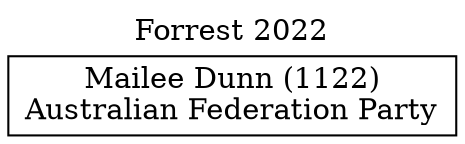 // House preference flow
digraph "Mailee Dunn (1122)_Forrest_2022" {
	graph [label="Forrest 2022" labelloc=t mclimit=10]
	node [shape=box]
	"Mailee Dunn (1122)" [label="Mailee Dunn (1122)
Australian Federation Party"]
}

